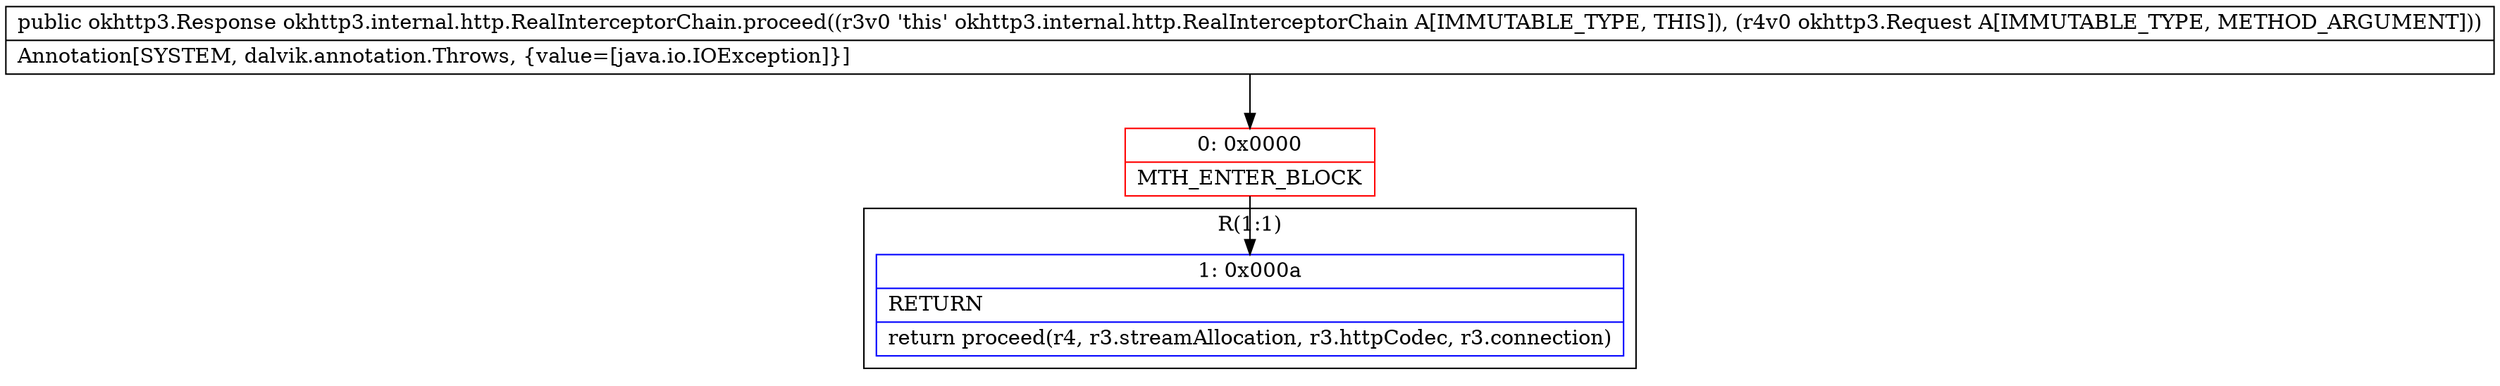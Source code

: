 digraph "CFG forokhttp3.internal.http.RealInterceptorChain.proceed(Lokhttp3\/Request;)Lokhttp3\/Response;" {
subgraph cluster_Region_308221340 {
label = "R(1:1)";
node [shape=record,color=blue];
Node_1 [shape=record,label="{1\:\ 0x000a|RETURN\l|return proceed(r4, r3.streamAllocation, r3.httpCodec, r3.connection)\l}"];
}
Node_0 [shape=record,color=red,label="{0\:\ 0x0000|MTH_ENTER_BLOCK\l}"];
MethodNode[shape=record,label="{public okhttp3.Response okhttp3.internal.http.RealInterceptorChain.proceed((r3v0 'this' okhttp3.internal.http.RealInterceptorChain A[IMMUTABLE_TYPE, THIS]), (r4v0 okhttp3.Request A[IMMUTABLE_TYPE, METHOD_ARGUMENT]))  | Annotation[SYSTEM, dalvik.annotation.Throws, \{value=[java.io.IOException]\}]\l}"];
MethodNode -> Node_0;
Node_0 -> Node_1;
}

